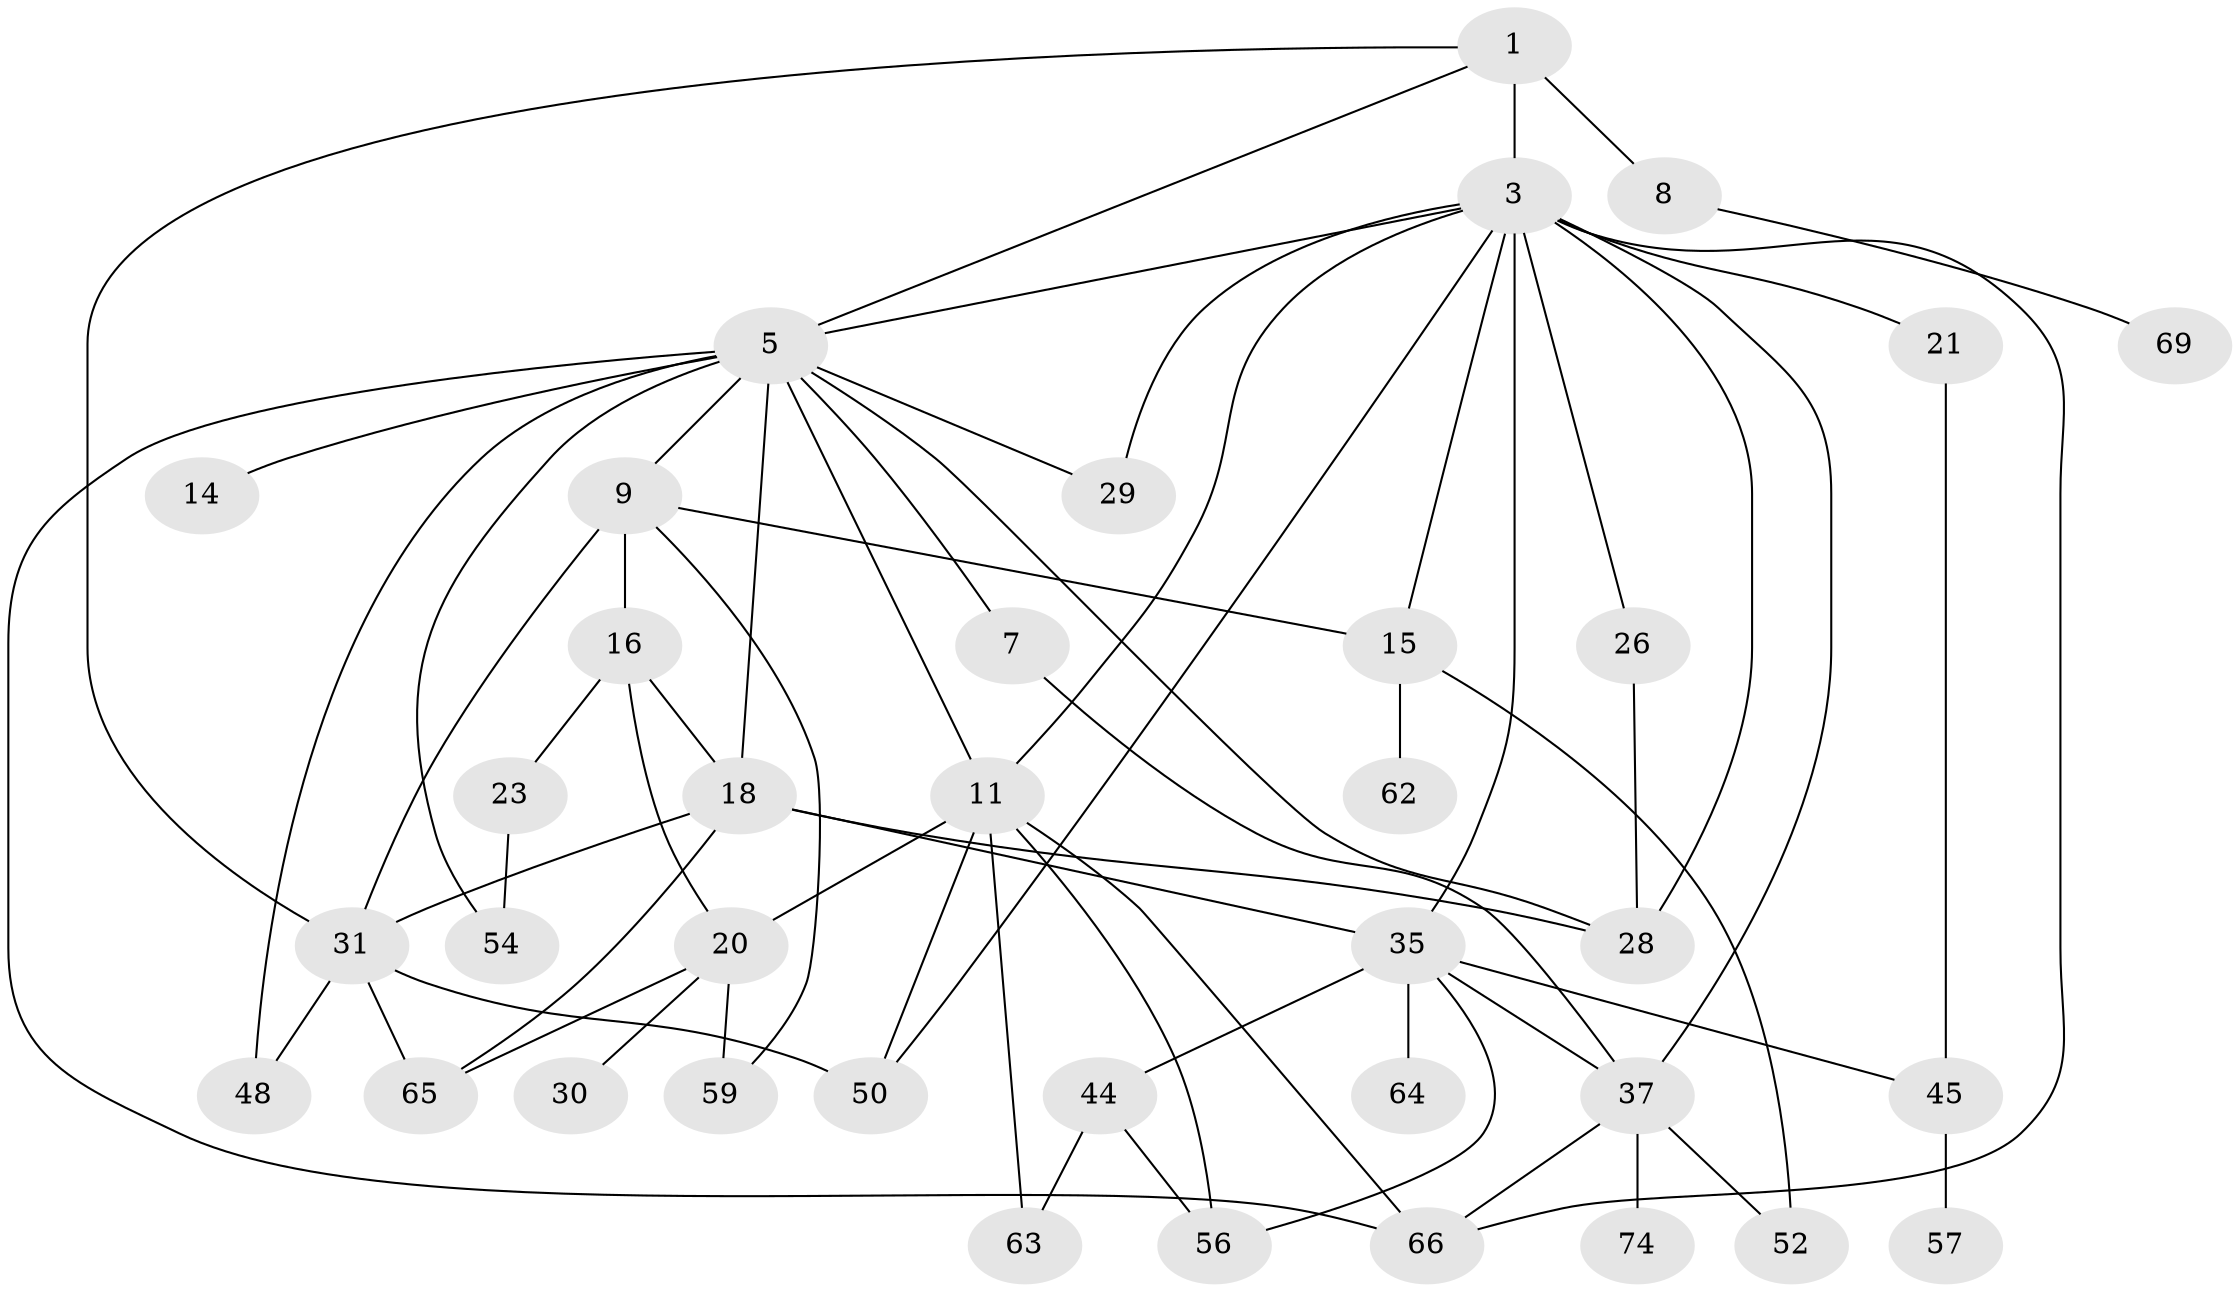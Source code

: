 // original degree distribution, {4: 0.17567567567567569, 5: 0.06756756756756757, 6: 0.04054054054054054, 3: 0.2702702702702703, 2: 0.21621621621621623, 7: 0.013513513513513514, 1: 0.20270270270270271, 9: 0.013513513513513514}
// Generated by graph-tools (version 1.1) at 2025/13/03/09/25 04:13:23]
// undirected, 37 vertices, 65 edges
graph export_dot {
graph [start="1"]
  node [color=gray90,style=filled];
  1 [super="+2"];
  3 [super="+4+24+6"];
  5 [super="+12"];
  7;
  8 [super="+33"];
  9 [super="+10"];
  11 [super="+49"];
  14;
  15;
  16;
  18 [super="+19+70+27"];
  20 [super="+32"];
  21 [super="+47"];
  23;
  26;
  28 [super="+36"];
  29 [super="+71"];
  30;
  31 [super="+42+53"];
  35 [super="+39"];
  37 [super="+67"];
  44;
  45 [super="+46+58"];
  48 [super="+68"];
  50 [super="+55"];
  52;
  54 [super="+61"];
  56 [super="+73"];
  57;
  59;
  62;
  63;
  64;
  65;
  66;
  69;
  74;
  1 -- 3;
  1 -- 5;
  1 -- 31;
  1 -- 8 [weight=2];
  3 -- 26;
  3 -- 66;
  3 -- 35 [weight=3];
  3 -- 5;
  3 -- 37;
  3 -- 11;
  3 -- 50;
  3 -- 15;
  3 -- 21;
  3 -- 29;
  3 -- 28;
  5 -- 7;
  5 -- 9;
  5 -- 14;
  5 -- 66;
  5 -- 11;
  5 -- 48;
  5 -- 18;
  5 -- 54;
  5 -- 29;
  5 -- 28;
  7 -- 37;
  8 -- 69;
  9 -- 31;
  9 -- 16;
  9 -- 59;
  9 -- 15;
  11 -- 20 [weight=2];
  11 -- 50;
  11 -- 66;
  11 -- 56;
  11 -- 63;
  15 -- 62;
  15 -- 52;
  16 -- 23;
  16 -- 20;
  16 -- 18;
  18 -- 65;
  18 -- 31;
  18 -- 35;
  18 -- 28;
  20 -- 30;
  20 -- 65;
  20 -- 59;
  21 -- 45;
  23 -- 54;
  26 -- 28;
  31 -- 50;
  31 -- 65;
  31 -- 48;
  35 -- 64 [weight=2];
  35 -- 37;
  35 -- 44;
  35 -- 45 [weight=2];
  35 -- 56;
  37 -- 52;
  37 -- 66;
  37 -- 74;
  44 -- 56;
  44 -- 63;
  45 -- 57;
}
